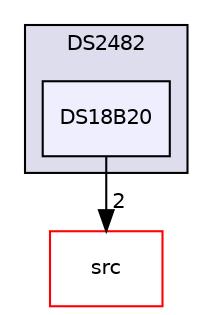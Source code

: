 digraph "examples/DS2482/DS18B20" {
  compound=true
  node [ fontsize="10", fontname="Helvetica"];
  edge [ labelfontsize="10", labelfontname="Helvetica"];
  subgraph clusterdir_0cf9e2383f6a43ce957518394740e070 {
    graph [ bgcolor="#ddddee", pencolor="black", label="DS2482" fontname="Helvetica", fontsize="10", URL="dir_0cf9e2383f6a43ce957518394740e070.html"]
  dir_4edde203836a92a48501ac3f8aa58c69 [shape=box, label="DS18B20", style="filled", fillcolor="#eeeeff", pencolor="black", URL="dir_4edde203836a92a48501ac3f8aa58c69.html"];
  }
  dir_68267d1309a1af8e8297ef4c3efbcdba [shape=box label="src" fillcolor="white" style="filled" color="red" URL="dir_68267d1309a1af8e8297ef4c3efbcdba.html"];
  dir_4edde203836a92a48501ac3f8aa58c69->dir_68267d1309a1af8e8297ef4c3efbcdba [headlabel="2", labeldistance=1.5 headhref="dir_000011_000024.html"];
}
